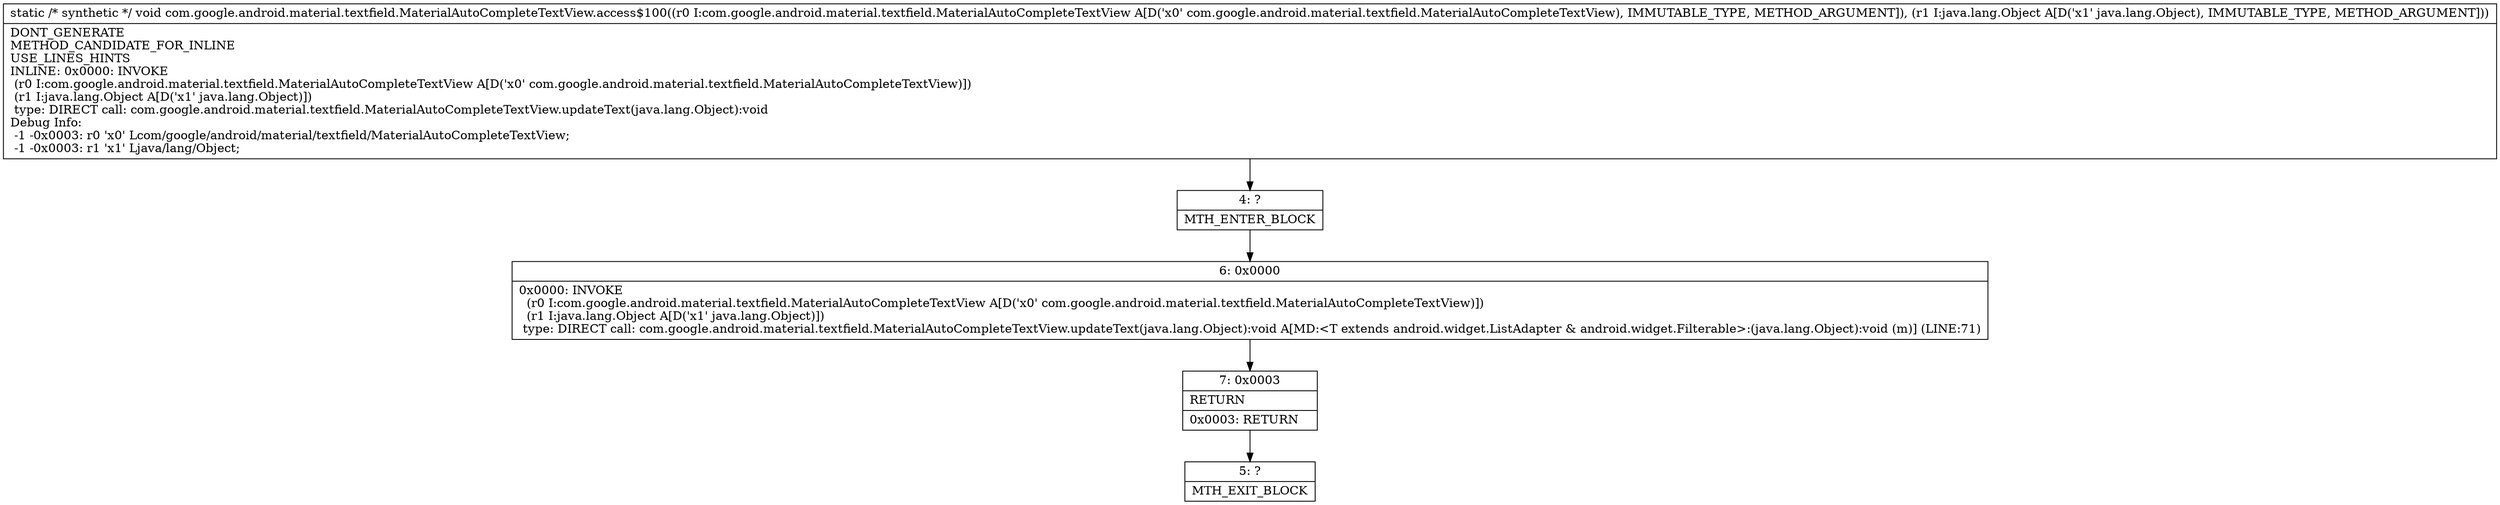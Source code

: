 digraph "CFG forcom.google.android.material.textfield.MaterialAutoCompleteTextView.access$100(Lcom\/google\/android\/material\/textfield\/MaterialAutoCompleteTextView;Ljava\/lang\/Object;)V" {
Node_4 [shape=record,label="{4\:\ ?|MTH_ENTER_BLOCK\l}"];
Node_6 [shape=record,label="{6\:\ 0x0000|0x0000: INVOKE  \l  (r0 I:com.google.android.material.textfield.MaterialAutoCompleteTextView A[D('x0' com.google.android.material.textfield.MaterialAutoCompleteTextView)])\l  (r1 I:java.lang.Object A[D('x1' java.lang.Object)])\l type: DIRECT call: com.google.android.material.textfield.MaterialAutoCompleteTextView.updateText(java.lang.Object):void A[MD:\<T extends android.widget.ListAdapter & android.widget.Filterable\>:(java.lang.Object):void (m)] (LINE:71)\l}"];
Node_7 [shape=record,label="{7\:\ 0x0003|RETURN\l|0x0003: RETURN   \l}"];
Node_5 [shape=record,label="{5\:\ ?|MTH_EXIT_BLOCK\l}"];
MethodNode[shape=record,label="{static \/* synthetic *\/ void com.google.android.material.textfield.MaterialAutoCompleteTextView.access$100((r0 I:com.google.android.material.textfield.MaterialAutoCompleteTextView A[D('x0' com.google.android.material.textfield.MaterialAutoCompleteTextView), IMMUTABLE_TYPE, METHOD_ARGUMENT]), (r1 I:java.lang.Object A[D('x1' java.lang.Object), IMMUTABLE_TYPE, METHOD_ARGUMENT]))  | DONT_GENERATE\lMETHOD_CANDIDATE_FOR_INLINE\lUSE_LINES_HINTS\lINLINE: 0x0000: INVOKE  \l  (r0 I:com.google.android.material.textfield.MaterialAutoCompleteTextView A[D('x0' com.google.android.material.textfield.MaterialAutoCompleteTextView)])\l  (r1 I:java.lang.Object A[D('x1' java.lang.Object)])\l type: DIRECT call: com.google.android.material.textfield.MaterialAutoCompleteTextView.updateText(java.lang.Object):void\lDebug Info:\l  \-1 \-0x0003: r0 'x0' Lcom\/google\/android\/material\/textfield\/MaterialAutoCompleteTextView;\l  \-1 \-0x0003: r1 'x1' Ljava\/lang\/Object;\l}"];
MethodNode -> Node_4;Node_4 -> Node_6;
Node_6 -> Node_7;
Node_7 -> Node_5;
}

